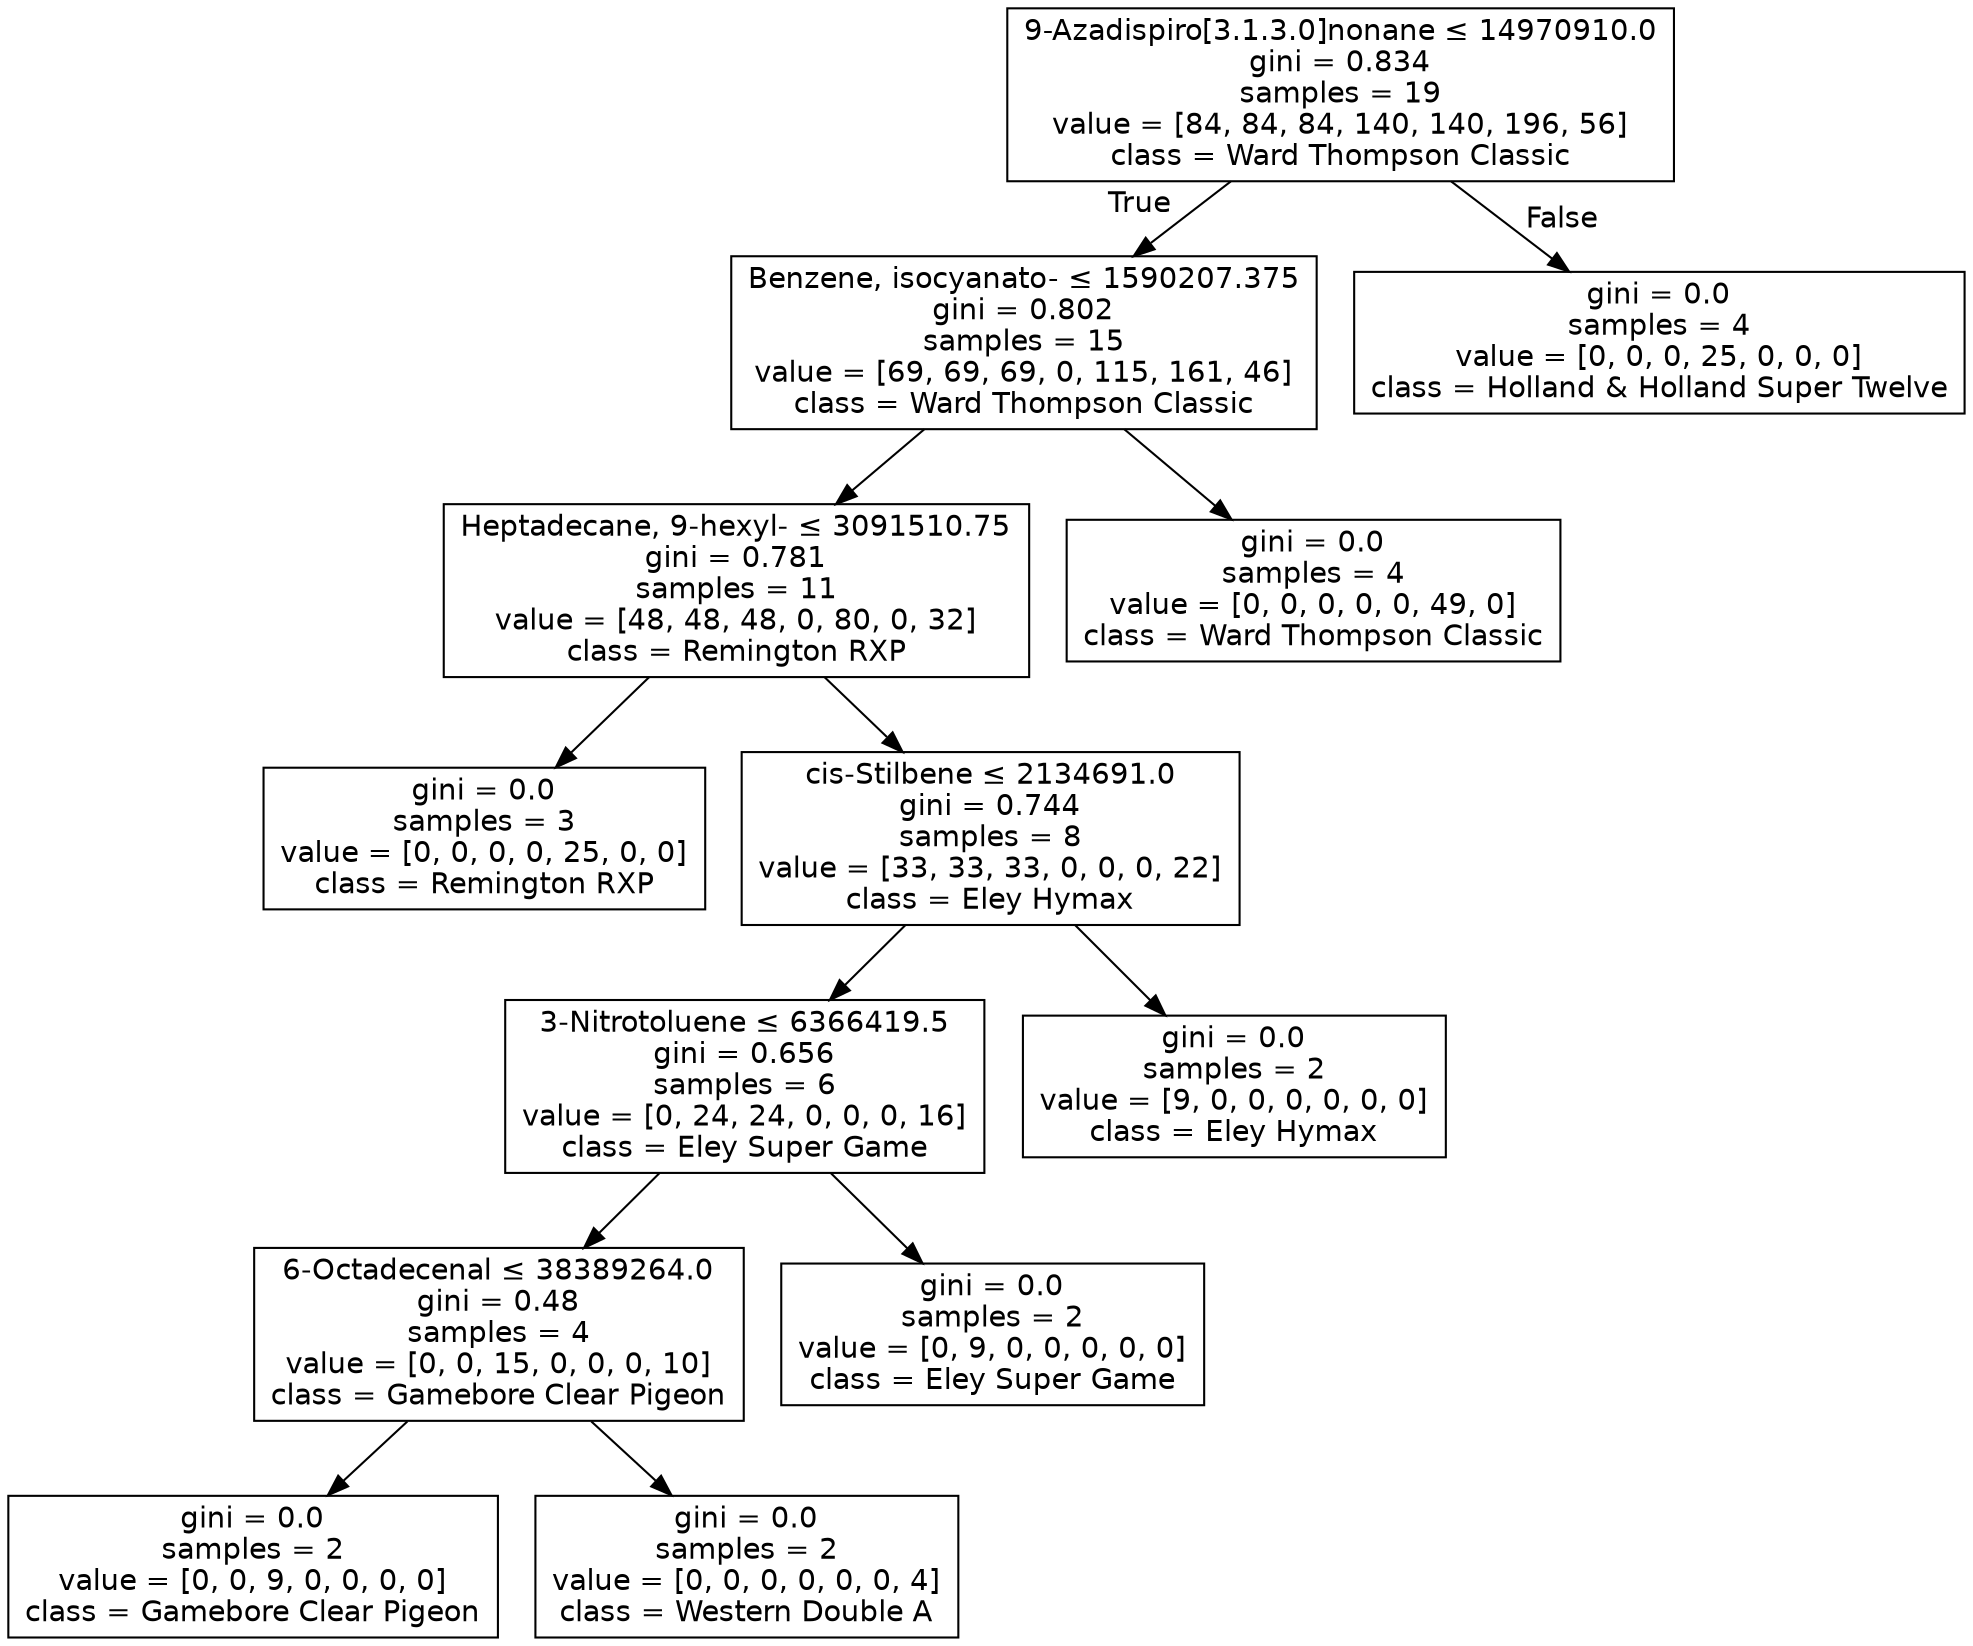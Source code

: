 digraph Tree {
node [shape=box, fontname="helvetica"] ;
edge [fontname="helvetica"] ;
0 [label=<9-Azadispiro[3.1.3.0]nonane &le; 14970910.0<br/>gini = 0.834<br/>samples = 19<br/>value = [84, 84, 84, 140, 140, 196, 56]<br/>class = Ward Thompson Classic>] ;
1 [label=<Benzene, isocyanato- &le; 1590207.375<br/>gini = 0.802<br/>samples = 15<br/>value = [69, 69, 69, 0, 115, 161, 46]<br/>class = Ward Thompson Classic>] ;
0 -> 1 [labeldistance=2.5, labelangle=45, headlabel="True"] ;
2 [label=<Heptadecane, 9-hexyl- &le; 3091510.75<br/>gini = 0.781<br/>samples = 11<br/>value = [48, 48, 48, 0, 80, 0, 32]<br/>class = Remington RXP>] ;
1 -> 2 ;
3 [label=<gini = 0.0<br/>samples = 3<br/>value = [0, 0, 0, 0, 25, 0, 0]<br/>class = Remington RXP>] ;
2 -> 3 ;
4 [label=<cis-Stilbene &le; 2134691.0<br/>gini = 0.744<br/>samples = 8<br/>value = [33, 33, 33, 0, 0, 0, 22]<br/>class = Eley Hymax>] ;
2 -> 4 ;
5 [label=<3-Nitrotoluene &le; 6366419.5<br/>gini = 0.656<br/>samples = 6<br/>value = [0, 24, 24, 0, 0, 0, 16]<br/>class = Eley Super Game>] ;
4 -> 5 ;
6 [label=<6-Octadecenal &le; 38389264.0<br/>gini = 0.48<br/>samples = 4<br/>value = [0, 0, 15, 0, 0, 0, 10]<br/>class = Gamebore Clear Pigeon>] ;
5 -> 6 ;
7 [label=<gini = 0.0<br/>samples = 2<br/>value = [0, 0, 9, 0, 0, 0, 0]<br/>class = Gamebore Clear Pigeon>] ;
6 -> 7 ;
8 [label=<gini = 0.0<br/>samples = 2<br/>value = [0, 0, 0, 0, 0, 0, 4]<br/>class = Western Double A>] ;
6 -> 8 ;
9 [label=<gini = 0.0<br/>samples = 2<br/>value = [0, 9, 0, 0, 0, 0, 0]<br/>class = Eley Super Game>] ;
5 -> 9 ;
10 [label=<gini = 0.0<br/>samples = 2<br/>value = [9, 0, 0, 0, 0, 0, 0]<br/>class = Eley Hymax>] ;
4 -> 10 ;
11 [label=<gini = 0.0<br/>samples = 4<br/>value = [0, 0, 0, 0, 0, 49, 0]<br/>class = Ward Thompson Classic>] ;
1 -> 11 ;
12 [label=<gini = 0.0<br/>samples = 4<br/>value = [0, 0, 0, 25, 0, 0, 0]<br/>class = Holland &amp; Holland Super Twelve>] ;
0 -> 12 [labeldistance=2.5, labelangle=-45, headlabel="False"] ;
}
